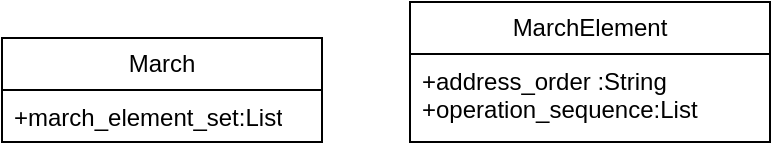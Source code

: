<mxfile version="21.0.2" type="github">
  <diagram name="第 1 页" id="pyRIeL_wYj168tuzmC0i">
    <mxGraphModel dx="1114" dy="616" grid="1" gridSize="10" guides="1" tooltips="1" connect="1" arrows="1" fold="1" page="1" pageScale="1" pageWidth="827" pageHeight="1169" math="0" shadow="0">
      <root>
        <mxCell id="0" />
        <mxCell id="1" parent="0" />
        <mxCell id="S1hpVAqqMqRMeBG4hrsM-1" value="March" style="swimlane;fontStyle=0;childLayout=stackLayout;horizontal=1;startSize=26;fillColor=none;horizontalStack=0;resizeParent=1;resizeParentMax=0;resizeLast=0;collapsible=1;marginBottom=0;whiteSpace=wrap;html=1;" vertex="1" parent="1">
          <mxGeometry x="210" y="100" width="160" height="52" as="geometry" />
        </mxCell>
        <mxCell id="S1hpVAqqMqRMeBG4hrsM-2" value="+march_element_set:List" style="text;strokeColor=none;fillColor=none;align=left;verticalAlign=top;spacingLeft=4;spacingRight=4;overflow=hidden;rotatable=0;points=[[0,0.5],[1,0.5]];portConstraint=eastwest;whiteSpace=wrap;html=1;" vertex="1" parent="S1hpVAqqMqRMeBG4hrsM-1">
          <mxGeometry y="26" width="160" height="26" as="geometry" />
        </mxCell>
        <mxCell id="S1hpVAqqMqRMeBG4hrsM-9" value="MarchElement" style="swimlane;fontStyle=0;childLayout=stackLayout;horizontal=1;startSize=26;fillColor=none;horizontalStack=0;resizeParent=1;resizeParentMax=0;resizeLast=0;collapsible=1;marginBottom=0;whiteSpace=wrap;html=1;" vertex="1" parent="1">
          <mxGeometry x="414" y="82" width="180" height="70" as="geometry" />
        </mxCell>
        <mxCell id="S1hpVAqqMqRMeBG4hrsM-11" value="+address_order :String&lt;br style=&quot;border-color: var(--border-color);&quot;&gt;+operation_sequence:List" style="text;strokeColor=none;fillColor=none;align=left;verticalAlign=top;spacingLeft=4;spacingRight=4;overflow=hidden;rotatable=0;points=[[0,0.5],[1,0.5]];portConstraint=eastwest;whiteSpace=wrap;html=1;" vertex="1" parent="S1hpVAqqMqRMeBG4hrsM-9">
          <mxGeometry y="26" width="180" height="44" as="geometry" />
        </mxCell>
      </root>
    </mxGraphModel>
  </diagram>
</mxfile>
